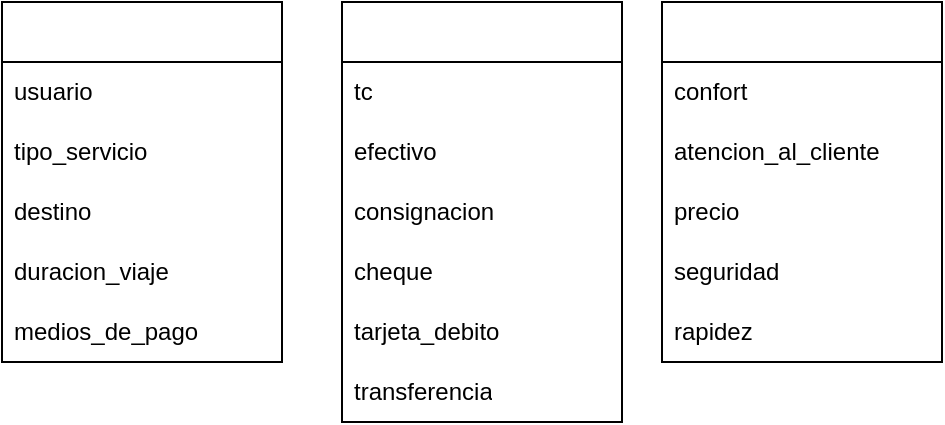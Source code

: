 <mxfile version="21.6.6" type="github">
  <diagram id="R2lEEEUBdFMjLlhIrx00" name="Page-1">
    <mxGraphModel dx="880" dy="389" grid="1" gridSize="10" guides="1" tooltips="1" connect="1" arrows="1" fold="1" page="1" pageScale="1" pageWidth="850" pageHeight="1100" math="0" shadow="0" extFonts="Permanent Marker^https://fonts.googleapis.com/css?family=Permanent+Marker">
      <root>
        <mxCell id="0" />
        <mxCell id="1" parent="0" />
        <mxCell id="FhP7VVIVGaoHbz3V_LO1-1" value="" style="swimlane;fontStyle=0;childLayout=stackLayout;horizontal=1;startSize=30;horizontalStack=0;resizeParent=1;resizeParentMax=0;resizeLast=0;collapsible=1;marginBottom=0;whiteSpace=wrap;html=1;" vertex="1" parent="1">
          <mxGeometry x="40" y="40" width="140" height="180" as="geometry" />
        </mxCell>
        <mxCell id="FhP7VVIVGaoHbz3V_LO1-2" value="usuario" style="text;strokeColor=none;fillColor=none;align=left;verticalAlign=middle;spacingLeft=4;spacingRight=4;overflow=hidden;points=[[0,0.5],[1,0.5]];portConstraint=eastwest;rotatable=0;whiteSpace=wrap;html=1;" vertex="1" parent="FhP7VVIVGaoHbz3V_LO1-1">
          <mxGeometry y="30" width="140" height="30" as="geometry" />
        </mxCell>
        <mxCell id="FhP7VVIVGaoHbz3V_LO1-3" value="tipo_servicio" style="text;strokeColor=none;fillColor=none;align=left;verticalAlign=middle;spacingLeft=4;spacingRight=4;overflow=hidden;points=[[0,0.5],[1,0.5]];portConstraint=eastwest;rotatable=0;whiteSpace=wrap;html=1;" vertex="1" parent="FhP7VVIVGaoHbz3V_LO1-1">
          <mxGeometry y="60" width="140" height="30" as="geometry" />
        </mxCell>
        <mxCell id="FhP7VVIVGaoHbz3V_LO1-11" value="destino" style="text;strokeColor=none;fillColor=none;align=left;verticalAlign=middle;spacingLeft=4;spacingRight=4;overflow=hidden;points=[[0,0.5],[1,0.5]];portConstraint=eastwest;rotatable=0;whiteSpace=wrap;html=1;" vertex="1" parent="FhP7VVIVGaoHbz3V_LO1-1">
          <mxGeometry y="90" width="140" height="30" as="geometry" />
        </mxCell>
        <mxCell id="FhP7VVIVGaoHbz3V_LO1-12" value="duracion_viaje" style="text;strokeColor=none;fillColor=none;align=left;verticalAlign=middle;spacingLeft=4;spacingRight=4;overflow=hidden;points=[[0,0.5],[1,0.5]];portConstraint=eastwest;rotatable=0;whiteSpace=wrap;html=1;" vertex="1" parent="FhP7VVIVGaoHbz3V_LO1-1">
          <mxGeometry y="120" width="140" height="30" as="geometry" />
        </mxCell>
        <mxCell id="FhP7VVIVGaoHbz3V_LO1-13" value="medios_de_pago" style="text;strokeColor=none;fillColor=none;align=left;verticalAlign=middle;spacingLeft=4;spacingRight=4;overflow=hidden;points=[[0,0.5],[1,0.5]];portConstraint=eastwest;rotatable=0;whiteSpace=wrap;html=1;" vertex="1" parent="FhP7VVIVGaoHbz3V_LO1-1">
          <mxGeometry y="150" width="140" height="30" as="geometry" />
        </mxCell>
        <mxCell id="FhP7VVIVGaoHbz3V_LO1-14" value="" style="swimlane;fontStyle=0;childLayout=stackLayout;horizontal=1;startSize=30;horizontalStack=0;resizeParent=1;resizeParentMax=0;resizeLast=0;collapsible=1;marginBottom=0;whiteSpace=wrap;html=1;" vertex="1" parent="1">
          <mxGeometry x="210" y="40" width="140" height="210" as="geometry" />
        </mxCell>
        <mxCell id="FhP7VVIVGaoHbz3V_LO1-15" value="tc" style="text;strokeColor=none;fillColor=none;align=left;verticalAlign=middle;spacingLeft=4;spacingRight=4;overflow=hidden;points=[[0,0.5],[1,0.5]];portConstraint=eastwest;rotatable=0;whiteSpace=wrap;html=1;" vertex="1" parent="FhP7VVIVGaoHbz3V_LO1-14">
          <mxGeometry y="30" width="140" height="30" as="geometry" />
        </mxCell>
        <mxCell id="FhP7VVIVGaoHbz3V_LO1-16" value="efectivo" style="text;strokeColor=none;fillColor=none;align=left;verticalAlign=middle;spacingLeft=4;spacingRight=4;overflow=hidden;points=[[0,0.5],[1,0.5]];portConstraint=eastwest;rotatable=0;whiteSpace=wrap;html=1;" vertex="1" parent="FhP7VVIVGaoHbz3V_LO1-14">
          <mxGeometry y="60" width="140" height="30" as="geometry" />
        </mxCell>
        <mxCell id="FhP7VVIVGaoHbz3V_LO1-17" value="consignacion" style="text;strokeColor=none;fillColor=none;align=left;verticalAlign=middle;spacingLeft=4;spacingRight=4;overflow=hidden;points=[[0,0.5],[1,0.5]];portConstraint=eastwest;rotatable=0;whiteSpace=wrap;html=1;" vertex="1" parent="FhP7VVIVGaoHbz3V_LO1-14">
          <mxGeometry y="90" width="140" height="30" as="geometry" />
        </mxCell>
        <mxCell id="FhP7VVIVGaoHbz3V_LO1-18" value="cheque" style="text;strokeColor=none;fillColor=none;align=left;verticalAlign=middle;spacingLeft=4;spacingRight=4;overflow=hidden;points=[[0,0.5],[1,0.5]];portConstraint=eastwest;rotatable=0;whiteSpace=wrap;html=1;" vertex="1" parent="FhP7VVIVGaoHbz3V_LO1-14">
          <mxGeometry y="120" width="140" height="30" as="geometry" />
        </mxCell>
        <mxCell id="FhP7VVIVGaoHbz3V_LO1-20" value="tarjeta_debito" style="text;strokeColor=none;fillColor=none;align=left;verticalAlign=middle;spacingLeft=4;spacingRight=4;overflow=hidden;points=[[0,0.5],[1,0.5]];portConstraint=eastwest;rotatable=0;whiteSpace=wrap;html=1;" vertex="1" parent="FhP7VVIVGaoHbz3V_LO1-14">
          <mxGeometry y="150" width="140" height="30" as="geometry" />
        </mxCell>
        <mxCell id="FhP7VVIVGaoHbz3V_LO1-21" value="transferencia" style="text;strokeColor=none;fillColor=none;align=left;verticalAlign=middle;spacingLeft=4;spacingRight=4;overflow=hidden;points=[[0,0.5],[1,0.5]];portConstraint=eastwest;rotatable=0;whiteSpace=wrap;html=1;" vertex="1" parent="FhP7VVIVGaoHbz3V_LO1-14">
          <mxGeometry y="180" width="140" height="30" as="geometry" />
        </mxCell>
        <mxCell id="FhP7VVIVGaoHbz3V_LO1-22" value="" style="swimlane;fontStyle=0;childLayout=stackLayout;horizontal=1;startSize=30;horizontalStack=0;resizeParent=1;resizeParentMax=0;resizeLast=0;collapsible=1;marginBottom=0;whiteSpace=wrap;html=1;" vertex="1" parent="1">
          <mxGeometry x="370" y="40" width="140" height="180" as="geometry" />
        </mxCell>
        <mxCell id="FhP7VVIVGaoHbz3V_LO1-23" value="confort" style="text;strokeColor=none;fillColor=none;align=left;verticalAlign=middle;spacingLeft=4;spacingRight=4;overflow=hidden;points=[[0,0.5],[1,0.5]];portConstraint=eastwest;rotatable=0;whiteSpace=wrap;html=1;" vertex="1" parent="FhP7VVIVGaoHbz3V_LO1-22">
          <mxGeometry y="30" width="140" height="30" as="geometry" />
        </mxCell>
        <mxCell id="FhP7VVIVGaoHbz3V_LO1-24" value="atencion_al_cliente" style="text;strokeColor=none;fillColor=none;align=left;verticalAlign=middle;spacingLeft=4;spacingRight=4;overflow=hidden;points=[[0,0.5],[1,0.5]];portConstraint=eastwest;rotatable=0;whiteSpace=wrap;html=1;" vertex="1" parent="FhP7VVIVGaoHbz3V_LO1-22">
          <mxGeometry y="60" width="140" height="30" as="geometry" />
        </mxCell>
        <mxCell id="FhP7VVIVGaoHbz3V_LO1-25" value="precio" style="text;strokeColor=none;fillColor=none;align=left;verticalAlign=middle;spacingLeft=4;spacingRight=4;overflow=hidden;points=[[0,0.5],[1,0.5]];portConstraint=eastwest;rotatable=0;whiteSpace=wrap;html=1;" vertex="1" parent="FhP7VVIVGaoHbz3V_LO1-22">
          <mxGeometry y="90" width="140" height="30" as="geometry" />
        </mxCell>
        <mxCell id="FhP7VVIVGaoHbz3V_LO1-26" value="seguridad" style="text;strokeColor=none;fillColor=none;align=left;verticalAlign=middle;spacingLeft=4;spacingRight=4;overflow=hidden;points=[[0,0.5],[1,0.5]];portConstraint=eastwest;rotatable=0;whiteSpace=wrap;html=1;" vertex="1" parent="FhP7VVIVGaoHbz3V_LO1-22">
          <mxGeometry y="120" width="140" height="30" as="geometry" />
        </mxCell>
        <mxCell id="FhP7VVIVGaoHbz3V_LO1-27" value="rapidez" style="text;strokeColor=none;fillColor=none;align=left;verticalAlign=middle;spacingLeft=4;spacingRight=4;overflow=hidden;points=[[0,0.5],[1,0.5]];portConstraint=eastwest;rotatable=0;whiteSpace=wrap;html=1;" vertex="1" parent="FhP7VVIVGaoHbz3V_LO1-22">
          <mxGeometry y="150" width="140" height="30" as="geometry" />
        </mxCell>
      </root>
    </mxGraphModel>
  </diagram>
</mxfile>
